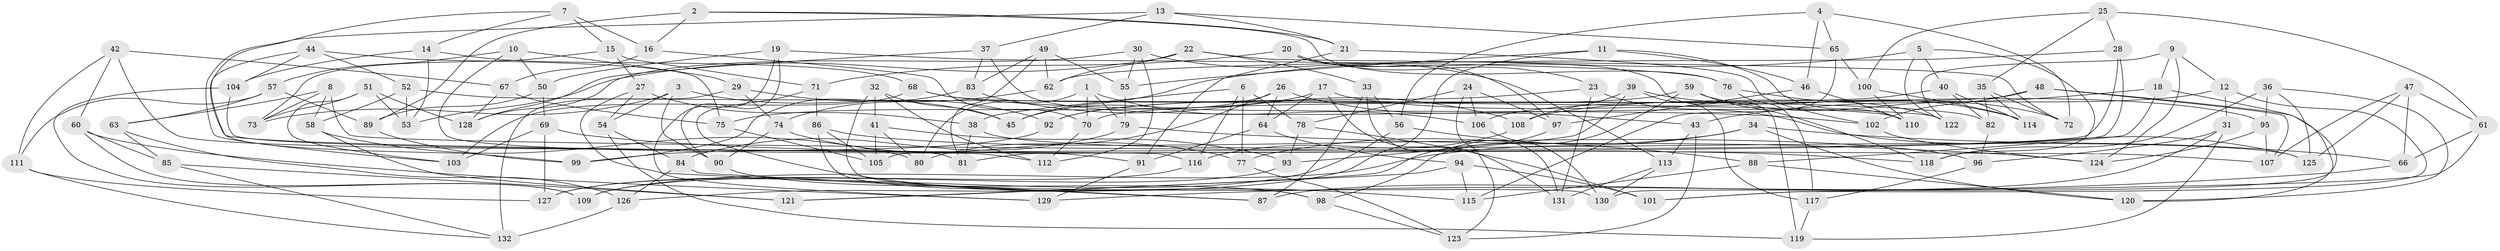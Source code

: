 // coarse degree distribution, {6: 0.5357142857142857, 4: 0.4166666666666667, 5: 0.03571428571428571, 3: 0.011904761904761904}
// Generated by graph-tools (version 1.1) at 2025/24/03/03/25 07:24:29]
// undirected, 132 vertices, 264 edges
graph export_dot {
graph [start="1"]
  node [color=gray90,style=filled];
  1;
  2;
  3;
  4;
  5;
  6;
  7;
  8;
  9;
  10;
  11;
  12;
  13;
  14;
  15;
  16;
  17;
  18;
  19;
  20;
  21;
  22;
  23;
  24;
  25;
  26;
  27;
  28;
  29;
  30;
  31;
  32;
  33;
  34;
  35;
  36;
  37;
  38;
  39;
  40;
  41;
  42;
  43;
  44;
  45;
  46;
  47;
  48;
  49;
  50;
  51;
  52;
  53;
  54;
  55;
  56;
  57;
  58;
  59;
  60;
  61;
  62;
  63;
  64;
  65;
  66;
  67;
  68;
  69;
  70;
  71;
  72;
  73;
  74;
  75;
  76;
  77;
  78;
  79;
  80;
  81;
  82;
  83;
  84;
  85;
  86;
  87;
  88;
  89;
  90;
  91;
  92;
  93;
  94;
  95;
  96;
  97;
  98;
  99;
  100;
  101;
  102;
  103;
  104;
  105;
  106;
  107;
  108;
  109;
  110;
  111;
  112;
  113;
  114;
  115;
  116;
  117;
  118;
  119;
  120;
  121;
  122;
  123;
  124;
  125;
  126;
  127;
  128;
  129;
  130;
  131;
  132;
  1 -- 70;
  1 -- 80;
  1 -- 79;
  1 -- 106;
  2 -- 21;
  2 -- 76;
  2 -- 89;
  2 -- 16;
  3 -- 73;
  3 -- 45;
  3 -- 90;
  3 -- 54;
  4 -- 46;
  4 -- 65;
  4 -- 72;
  4 -- 56;
  5 -- 40;
  5 -- 45;
  5 -- 118;
  5 -- 122;
  6 -- 116;
  6 -- 38;
  6 -- 77;
  6 -- 78;
  7 -- 91;
  7 -- 14;
  7 -- 16;
  7 -- 15;
  8 -- 63;
  8 -- 58;
  8 -- 107;
  8 -- 73;
  9 -- 12;
  9 -- 18;
  9 -- 122;
  9 -- 124;
  10 -- 57;
  10 -- 29;
  10 -- 112;
  10 -- 50;
  11 -- 55;
  11 -- 46;
  11 -- 126;
  11 -- 110;
  12 -- 108;
  12 -- 101;
  12 -- 31;
  13 -- 103;
  13 -- 65;
  13 -- 37;
  13 -- 21;
  14 -- 68;
  14 -- 104;
  14 -- 53;
  15 -- 73;
  15 -- 71;
  15 -- 27;
  16 -- 70;
  16 -- 67;
  17 -- 75;
  17 -- 64;
  17 -- 131;
  17 -- 95;
  18 -- 43;
  18 -- 88;
  18 -- 130;
  19 -- 76;
  19 -- 50;
  19 -- 129;
  19 -- 90;
  20 -- 97;
  20 -- 23;
  20 -- 71;
  20 -- 119;
  21 -- 91;
  21 -- 102;
  22 -- 62;
  22 -- 33;
  22 -- 53;
  22 -- 72;
  23 -- 131;
  23 -- 125;
  23 -- 92;
  24 -- 78;
  24 -- 123;
  24 -- 106;
  24 -- 97;
  25 -- 61;
  25 -- 100;
  25 -- 28;
  25 -- 35;
  26 -- 45;
  26 -- 64;
  26 -- 80;
  26 -- 43;
  27 -- 54;
  27 -- 87;
  27 -- 38;
  28 -- 105;
  28 -- 81;
  28 -- 62;
  29 -- 74;
  29 -- 92;
  29 -- 132;
  30 -- 55;
  30 -- 112;
  30 -- 113;
  30 -- 128;
  31 -- 119;
  31 -- 96;
  31 -- 87;
  32 -- 41;
  32 -- 112;
  32 -- 45;
  32 -- 130;
  33 -- 56;
  33 -- 131;
  33 -- 87;
  34 -- 120;
  34 -- 109;
  34 -- 66;
  34 -- 77;
  35 -- 82;
  35 -- 114;
  35 -- 72;
  36 -- 120;
  36 -- 125;
  36 -- 118;
  36 -- 95;
  37 -- 83;
  37 -- 128;
  37 -- 110;
  38 -- 81;
  38 -- 125;
  39 -- 108;
  39 -- 93;
  39 -- 114;
  39 -- 117;
  40 -- 82;
  40 -- 106;
  40 -- 114;
  41 -- 80;
  41 -- 105;
  41 -- 93;
  42 -- 81;
  42 -- 60;
  42 -- 111;
  42 -- 67;
  43 -- 113;
  43 -- 123;
  44 -- 75;
  44 -- 99;
  44 -- 52;
  44 -- 104;
  46 -- 97;
  46 -- 110;
  47 -- 125;
  47 -- 61;
  47 -- 107;
  47 -- 66;
  48 -- 70;
  48 -- 102;
  48 -- 120;
  48 -- 107;
  49 -- 83;
  49 -- 55;
  49 -- 81;
  49 -- 62;
  50 -- 69;
  50 -- 89;
  51 -- 103;
  51 -- 73;
  51 -- 128;
  51 -- 53;
  52 -- 58;
  52 -- 53;
  52 -- 122;
  54 -- 119;
  54 -- 84;
  55 -- 79;
  56 -- 127;
  56 -- 88;
  57 -- 63;
  57 -- 111;
  57 -- 89;
  58 -- 121;
  58 -- 80;
  59 -- 98;
  59 -- 92;
  59 -- 118;
  59 -- 72;
  60 -- 109;
  60 -- 129;
  60 -- 85;
  61 -- 101;
  61 -- 66;
  62 -- 74;
  63 -- 126;
  63 -- 85;
  64 -- 91;
  64 -- 94;
  65 -- 115;
  65 -- 100;
  66 -- 129;
  67 -- 128;
  67 -- 75;
  68 -- 82;
  68 -- 102;
  68 -- 103;
  69 -- 127;
  69 -- 103;
  69 -- 118;
  70 -- 112;
  71 -- 86;
  71 -- 115;
  74 -- 90;
  74 -- 77;
  75 -- 105;
  76 -- 117;
  76 -- 122;
  77 -- 123;
  78 -- 101;
  78 -- 93;
  79 -- 84;
  79 -- 124;
  82 -- 96;
  83 -- 108;
  83 -- 99;
  84 -- 126;
  84 -- 87;
  85 -- 132;
  85 -- 121;
  86 -- 96;
  86 -- 105;
  86 -- 98;
  88 -- 115;
  88 -- 120;
  89 -- 99;
  90 -- 98;
  91 -- 129;
  92 -- 99;
  93 -- 109;
  94 -- 101;
  94 -- 121;
  94 -- 115;
  95 -- 124;
  95 -- 107;
  96 -- 117;
  97 -- 121;
  98 -- 123;
  100 -- 114;
  100 -- 110;
  102 -- 124;
  104 -- 116;
  104 -- 109;
  106 -- 130;
  108 -- 116;
  111 -- 132;
  111 -- 127;
  113 -- 131;
  113 -- 130;
  116 -- 127;
  117 -- 119;
  126 -- 132;
}
